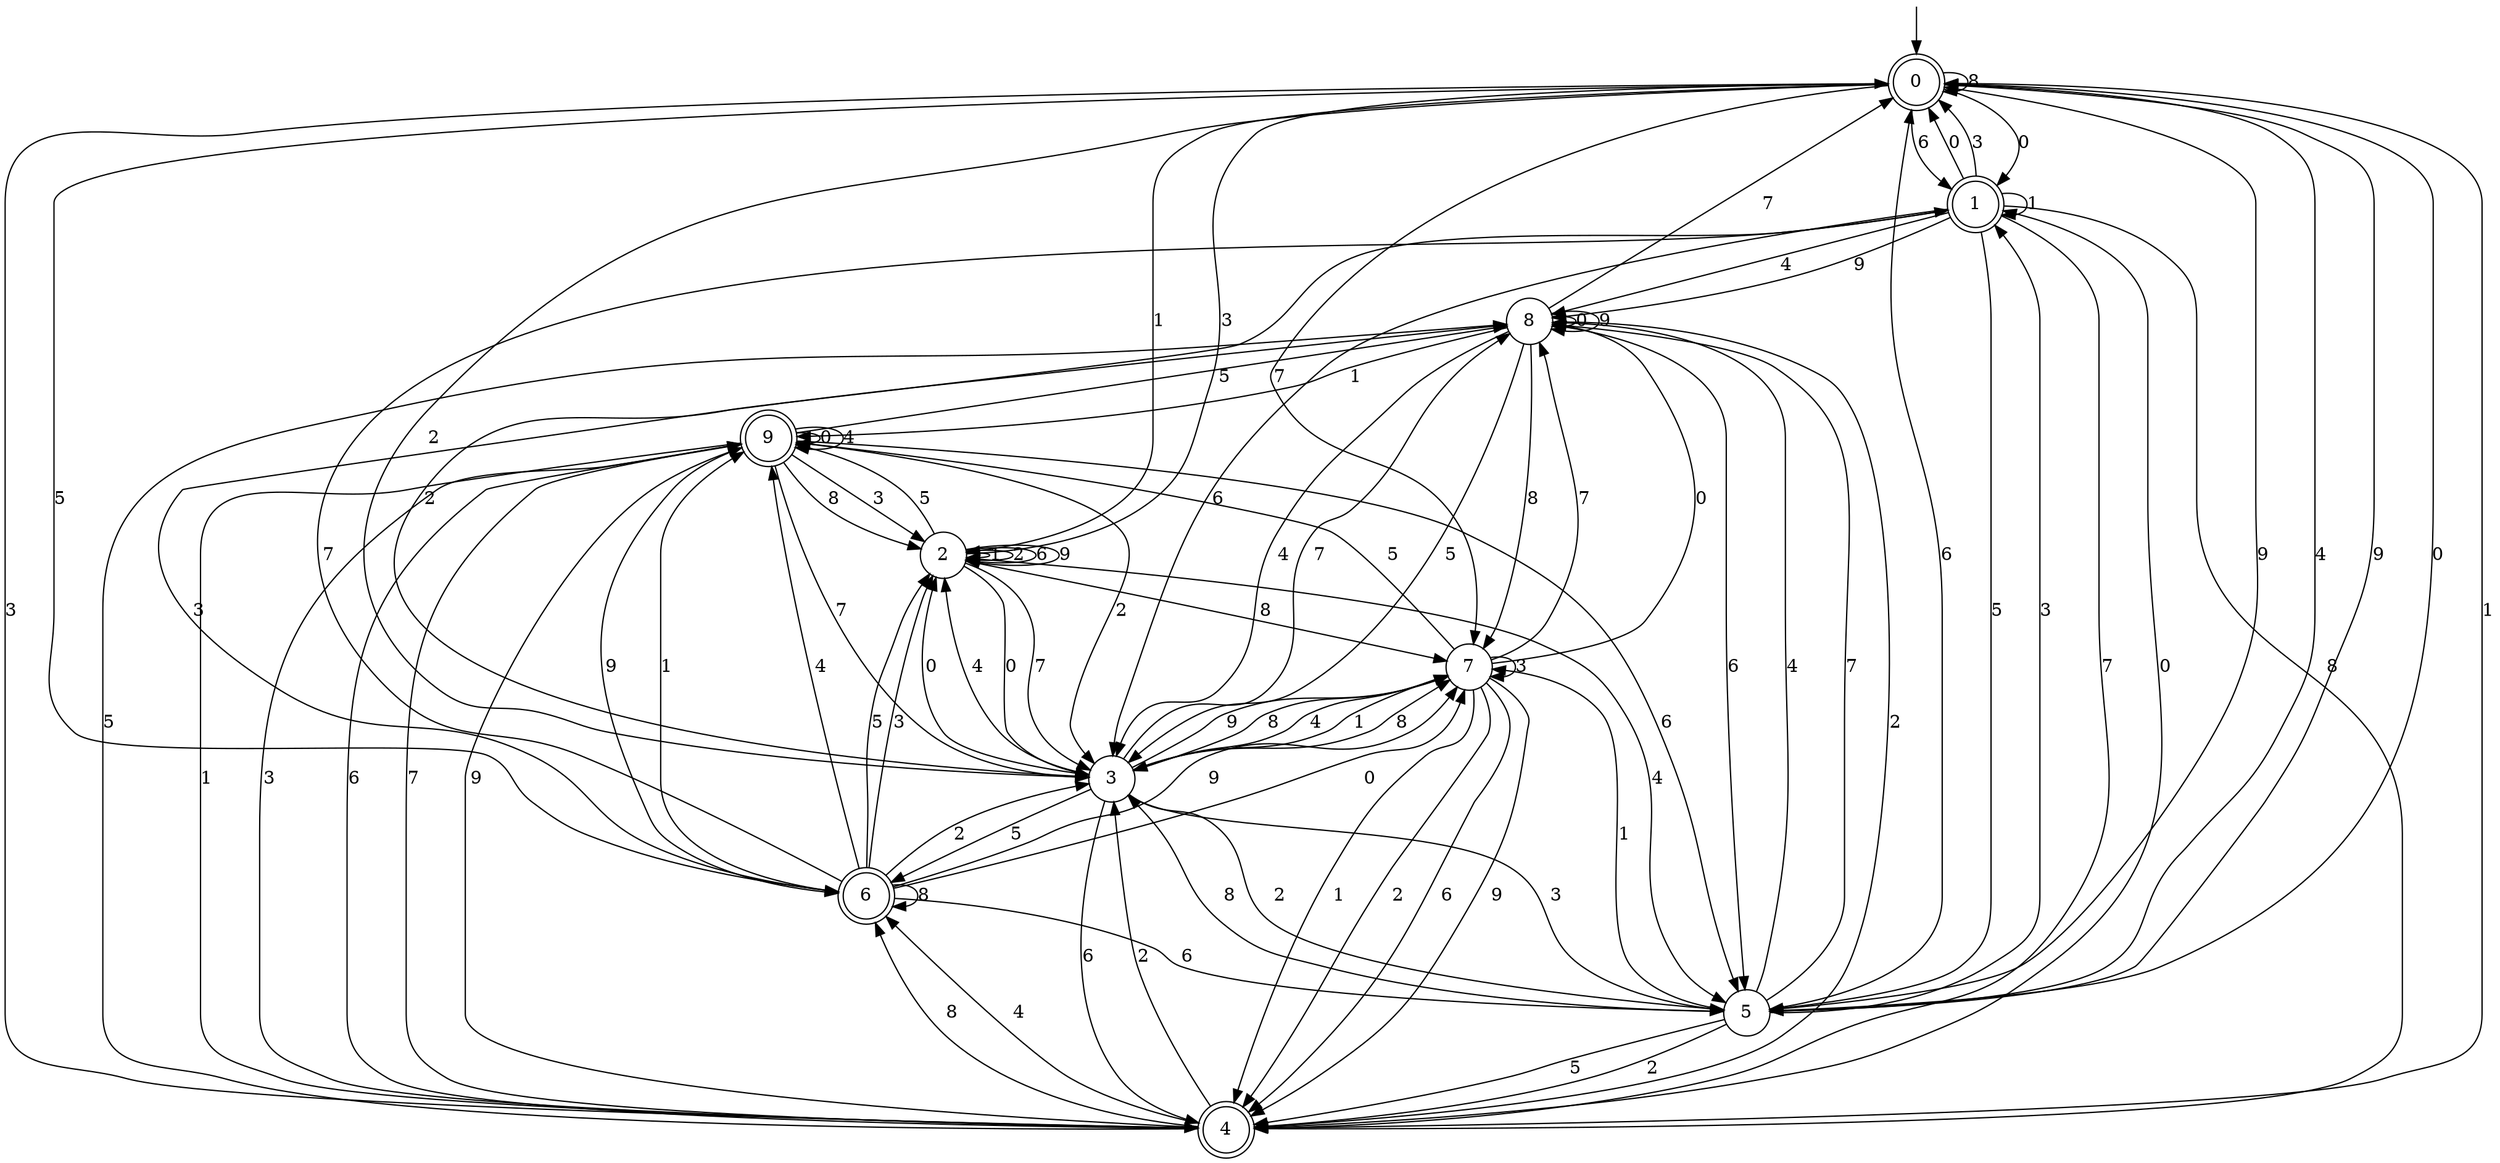 digraph g {

	s0 [shape="doublecircle" label="0"];
	s1 [shape="doublecircle" label="1"];
	s2 [shape="circle" label="2"];
	s3 [shape="circle" label="3"];
	s4 [shape="doublecircle" label="4"];
	s5 [shape="circle" label="5"];
	s6 [shape="doublecircle" label="6"];
	s7 [shape="circle" label="7"];
	s8 [shape="circle" label="8"];
	s9 [shape="doublecircle" label="9"];
	s0 -> s1 [label="0"];
	s0 -> s2 [label="1"];
	s0 -> s3 [label="2"];
	s0 -> s4 [label="3"];
	s0 -> s5 [label="4"];
	s0 -> s6 [label="5"];
	s0 -> s1 [label="6"];
	s0 -> s7 [label="7"];
	s0 -> s0 [label="8"];
	s0 -> s5 [label="9"];
	s1 -> s0 [label="0"];
	s1 -> s1 [label="1"];
	s1 -> s3 [label="2"];
	s1 -> s0 [label="3"];
	s1 -> s8 [label="4"];
	s1 -> s5 [label="5"];
	s1 -> s3 [label="6"];
	s1 -> s4 [label="7"];
	s1 -> s4 [label="8"];
	s1 -> s8 [label="9"];
	s2 -> s3 [label="0"];
	s2 -> s2 [label="1"];
	s2 -> s2 [label="2"];
	s2 -> s0 [label="3"];
	s2 -> s5 [label="4"];
	s2 -> s9 [label="5"];
	s2 -> s2 [label="6"];
	s2 -> s3 [label="7"];
	s2 -> s7 [label="8"];
	s2 -> s2 [label="9"];
	s3 -> s2 [label="0"];
	s3 -> s7 [label="1"];
	s3 -> s5 [label="2"];
	s3 -> s5 [label="3"];
	s3 -> s2 [label="4"];
	s3 -> s6 [label="5"];
	s3 -> s4 [label="6"];
	s3 -> s8 [label="7"];
	s3 -> s7 [label="8"];
	s3 -> s7 [label="9"];
	s4 -> s1 [label="0"];
	s4 -> s0 [label="1"];
	s4 -> s3 [label="2"];
	s4 -> s9 [label="3"];
	s4 -> s6 [label="4"];
	s4 -> s8 [label="5"];
	s4 -> s9 [label="6"];
	s4 -> s9 [label="7"];
	s4 -> s6 [label="8"];
	s4 -> s9 [label="9"];
	s5 -> s0 [label="0"];
	s5 -> s7 [label="1"];
	s5 -> s4 [label="2"];
	s5 -> s1 [label="3"];
	s5 -> s8 [label="4"];
	s5 -> s4 [label="5"];
	s5 -> s0 [label="6"];
	s5 -> s8 [label="7"];
	s5 -> s3 [label="8"];
	s5 -> s0 [label="9"];
	s6 -> s7 [label="0"];
	s6 -> s9 [label="1"];
	s6 -> s3 [label="2"];
	s6 -> s2 [label="3"];
	s6 -> s9 [label="4"];
	s6 -> s2 [label="5"];
	s6 -> s5 [label="6"];
	s6 -> s1 [label="7"];
	s6 -> s6 [label="8"];
	s6 -> s7 [label="9"];
	s7 -> s8 [label="0"];
	s7 -> s4 [label="1"];
	s7 -> s4 [label="2"];
	s7 -> s7 [label="3"];
	s7 -> s3 [label="4"];
	s7 -> s9 [label="5"];
	s7 -> s4 [label="6"];
	s7 -> s8 [label="7"];
	s7 -> s3 [label="8"];
	s7 -> s4 [label="9"];
	s8 -> s8 [label="0"];
	s8 -> s9 [label="1"];
	s8 -> s4 [label="2"];
	s8 -> s6 [label="3"];
	s8 -> s3 [label="4"];
	s8 -> s3 [label="5"];
	s8 -> s5 [label="6"];
	s8 -> s0 [label="7"];
	s8 -> s7 [label="8"];
	s8 -> s8 [label="9"];
	s9 -> s9 [label="0"];
	s9 -> s4 [label="1"];
	s9 -> s3 [label="2"];
	s9 -> s2 [label="3"];
	s9 -> s9 [label="4"];
	s9 -> s8 [label="5"];
	s9 -> s5 [label="6"];
	s9 -> s3 [label="7"];
	s9 -> s2 [label="8"];
	s9 -> s6 [label="9"];

__start0 [label="" shape="none" width="0" height="0"];
__start0 -> s0;

}
